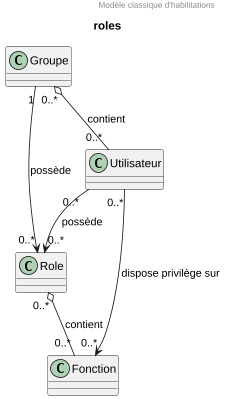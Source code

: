 @startuml
title roles
header Modèle classique d'habilitations
skinparam defaultFontName Liberation Sans
scale 500*400
Role "0..*"  o-- "0..*" Fonction: "contient"
Groupe "0..*" o-- "0..*" Utilisateur : "contient"
Utilisateur "0..*" --> "0..*" Role : "possède"
Utilisateur "0..*" --> "0..*" Fonction : "dispose privilège sur"
Groupe "1" -->"0..*" Role : "possède"
@enduml